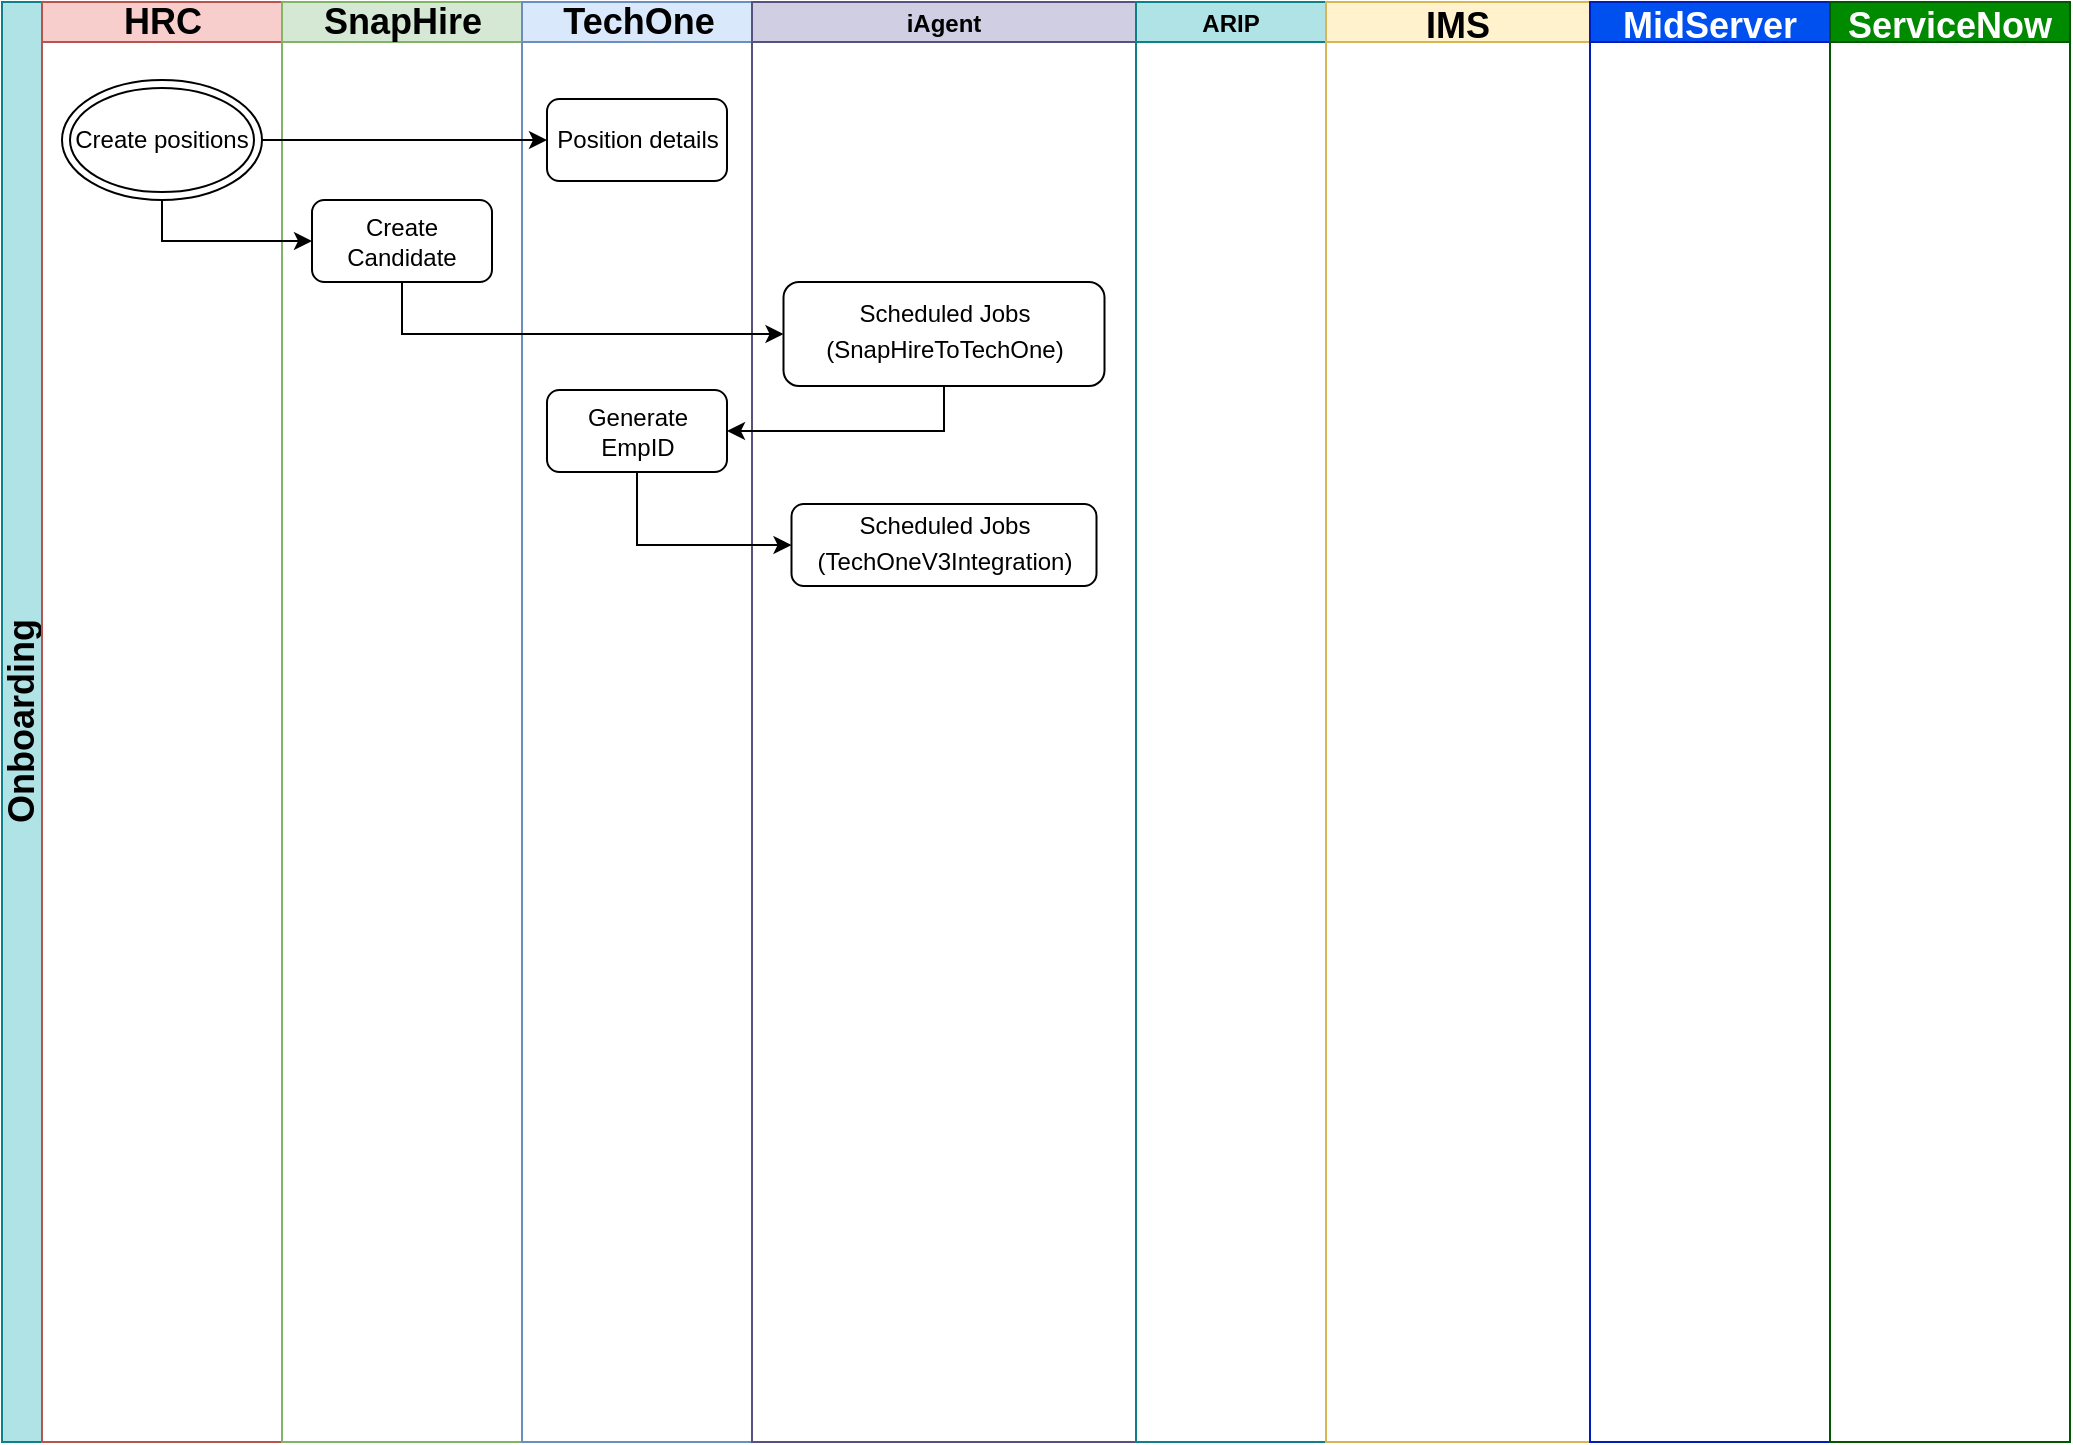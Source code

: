 <mxfile version="14.6.0" type="github">
  <diagram id="prtHgNgQTEPvFCAcTncT" name="Page-1">
    <mxGraphModel dx="981" dy="548" grid="0" gridSize="10" guides="1" tooltips="1" connect="1" arrows="1" fold="1" page="1" pageScale="1" pageWidth="1654" pageHeight="2336" background="#ffffff" math="0" shadow="0">
      <root>
        <mxCell id="0" />
        <mxCell id="1" parent="0" />
        <mxCell id="jQAMu5JfyhxZcwMKW61z-41" value="Onboarding" style="swimlane;html=1;childLayout=stackLayout;resizeParent=1;resizeParentMax=0;startSize=20;horizontal=0;horizontalStack=1;fillColor=#b0e3e6;strokeColor=#0e8088;fontSize=18;" vertex="1" parent="1">
          <mxGeometry x="82" y="90" width="1034" height="720" as="geometry" />
        </mxCell>
        <mxCell id="jQAMu5JfyhxZcwMKW61z-42" value="HRC" style="swimlane;html=1;startSize=20;fillColor=#f8cecc;strokeColor=#b85450;fontSize=18;" vertex="1" parent="jQAMu5JfyhxZcwMKW61z-41">
          <mxGeometry x="20" width="120" height="720" as="geometry" />
        </mxCell>
        <mxCell id="jQAMu5JfyhxZcwMKW61z-43" value="Create positions" style="ellipse;shape=doubleEllipse;whiteSpace=wrap;html=1;fontSize=12;" vertex="1" parent="jQAMu5JfyhxZcwMKW61z-42">
          <mxGeometry x="10" y="39" width="100" height="60" as="geometry" />
        </mxCell>
        <mxCell id="jQAMu5JfyhxZcwMKW61z-44" value="SnapHire" style="swimlane;html=1;startSize=20;fillColor=#d5e8d4;strokeColor=#82b366;fontSize=18;" vertex="1" parent="jQAMu5JfyhxZcwMKW61z-41">
          <mxGeometry x="140" width="120" height="720" as="geometry" />
        </mxCell>
        <mxCell id="jQAMu5JfyhxZcwMKW61z-45" value="Create Candidate" style="rounded=1;whiteSpace=wrap;html=1;fontSize=12;" vertex="1" parent="jQAMu5JfyhxZcwMKW61z-44">
          <mxGeometry x="15" y="99" width="90" height="41" as="geometry" />
        </mxCell>
        <mxCell id="jQAMu5JfyhxZcwMKW61z-46" value="TechOne" style="swimlane;html=1;startSize=20;fillColor=#dae8fc;strokeColor=#6c8ebf;fontSize=18;" vertex="1" parent="jQAMu5JfyhxZcwMKW61z-41">
          <mxGeometry x="260" width="115" height="720" as="geometry" />
        </mxCell>
        <mxCell id="jQAMu5JfyhxZcwMKW61z-47" value="Generate EmpID" style="rounded=1;whiteSpace=wrap;html=1;fontSize=12;" vertex="1" parent="jQAMu5JfyhxZcwMKW61z-46">
          <mxGeometry x="12.5" y="194" width="90" height="41" as="geometry" />
        </mxCell>
        <mxCell id="jQAMu5JfyhxZcwMKW61z-48" value="Position details" style="rounded=1;whiteSpace=wrap;html=1;fontSize=12;" vertex="1" parent="jQAMu5JfyhxZcwMKW61z-46">
          <mxGeometry x="12.5" y="48.5" width="90" height="41" as="geometry" />
        </mxCell>
        <mxCell id="jQAMu5JfyhxZcwMKW61z-49" style="edgeStyle=orthogonalEdgeStyle;rounded=0;orthogonalLoop=1;jettySize=auto;html=1;fontSize=12;entryX=0;entryY=0.5;entryDx=0;entryDy=0;" edge="1" parent="jQAMu5JfyhxZcwMKW61z-41" source="jQAMu5JfyhxZcwMKW61z-43" target="jQAMu5JfyhxZcwMKW61z-48">
          <mxGeometry relative="1" as="geometry" />
        </mxCell>
        <mxCell id="jQAMu5JfyhxZcwMKW61z-50" value="iAgent" style="swimlane;startSize=20;fontSize=12;fillColor=#d0cee2;strokeColor=#56517e;" vertex="1" parent="jQAMu5JfyhxZcwMKW61z-41">
          <mxGeometry x="375" width="192" height="720" as="geometry" />
        </mxCell>
        <mxCell id="jQAMu5JfyhxZcwMKW61z-51" value="Scheduled Jobs&lt;br&gt;&lt;table border=&quot;0&quot; cellpadding=&quot;0&quot; cellspacing=&quot;0&quot; width=&quot;135&quot; style=&quot;border-collapse: collapse ; width: 101pt&quot;&gt;&lt;tbody&gt;&lt;tr style=&quot;height: 15.0pt&quot;&gt;  &lt;td height=&quot;20&quot; width=&quot;135&quot; style=&quot;height: 15.0pt ; width: 101pt&quot;&gt;(SnapHireToTechOne)&lt;br&gt;&lt;/td&gt;&lt;/tr&gt;&lt;/tbody&gt;&lt;/table&gt;" style="rounded=1;whiteSpace=wrap;html=1;fontSize=12;" vertex="1" parent="jQAMu5JfyhxZcwMKW61z-50">
          <mxGeometry x="15.75" y="140" width="160.5" height="52" as="geometry" />
        </mxCell>
        <mxCell id="jQAMu5JfyhxZcwMKW61z-52" value="&lt;span&gt;Scheduled Jobs&lt;/span&gt;&lt;br&gt;&lt;table border=&quot;0&quot; cellpadding=&quot;0&quot; cellspacing=&quot;0&quot; width=&quot;135&quot; style=&quot;border-collapse: collapse ; width: 101pt&quot;&gt;&lt;tbody&gt;&lt;tr style=&quot;height: 15pt&quot;&gt;&lt;td height=&quot;20&quot; width=&quot;135&quot; style=&quot;height: 15pt ; width: 101pt&quot;&gt;(TechOneV3Integration)&lt;br&gt;&lt;/td&gt;&lt;/tr&gt;&lt;/tbody&gt;&lt;/table&gt;" style="rounded=1;whiteSpace=wrap;html=1;fontSize=12;" vertex="1" parent="jQAMu5JfyhxZcwMKW61z-50">
          <mxGeometry x="19.75" y="251" width="152.5" height="41" as="geometry" />
        </mxCell>
        <mxCell id="jQAMu5JfyhxZcwMKW61z-53" value="ARIP" style="swimlane;startSize=20;fontSize=12;fillColor=#b0e3e6;strokeColor=#0e8088;" vertex="1" parent="jQAMu5JfyhxZcwMKW61z-41">
          <mxGeometry x="567" width="95" height="720" as="geometry" />
        </mxCell>
        <mxCell id="jQAMu5JfyhxZcwMKW61z-54" value="IMS" style="swimlane;startSize=20;fillColor=#fff2cc;strokeColor=#d6b656;fontSize=18;" vertex="1" parent="jQAMu5JfyhxZcwMKW61z-41">
          <mxGeometry x="662" width="132" height="720" as="geometry" />
        </mxCell>
        <mxCell id="jQAMu5JfyhxZcwMKW61z-55" value="MidServer" style="swimlane;startSize=20;fillColor=#0050ef;strokeColor=#001DBC;fontColor=#ffffff;fontSize=18;" vertex="1" parent="jQAMu5JfyhxZcwMKW61z-41">
          <mxGeometry x="794" width="120" height="720" as="geometry" />
        </mxCell>
        <mxCell id="jQAMu5JfyhxZcwMKW61z-56" value="ServiceNow" style="swimlane;startSize=20;fillColor=#008a00;strokeColor=#005700;fontColor=#ffffff;fontSize=18;" vertex="1" parent="jQAMu5JfyhxZcwMKW61z-41">
          <mxGeometry x="914" width="120" height="720" as="geometry" />
        </mxCell>
        <mxCell id="jQAMu5JfyhxZcwMKW61z-57" style="edgeStyle=orthogonalEdgeStyle;rounded=0;orthogonalLoop=1;jettySize=auto;html=1;entryX=0;entryY=0.5;entryDx=0;entryDy=0;fontSize=12;exitX=0.5;exitY=1;exitDx=0;exitDy=0;" edge="1" parent="jQAMu5JfyhxZcwMKW61z-41" source="jQAMu5JfyhxZcwMKW61z-43" target="jQAMu5JfyhxZcwMKW61z-45">
          <mxGeometry relative="1" as="geometry" />
        </mxCell>
        <mxCell id="jQAMu5JfyhxZcwMKW61z-58" style="edgeStyle=orthogonalEdgeStyle;rounded=0;orthogonalLoop=1;jettySize=auto;html=1;fontSize=12;exitX=0.5;exitY=1;exitDx=0;exitDy=0;" edge="1" parent="jQAMu5JfyhxZcwMKW61z-41" source="jQAMu5JfyhxZcwMKW61z-45" target="jQAMu5JfyhxZcwMKW61z-51">
          <mxGeometry relative="1" as="geometry" />
        </mxCell>
        <mxCell id="jQAMu5JfyhxZcwMKW61z-59" style="edgeStyle=orthogonalEdgeStyle;rounded=0;orthogonalLoop=1;jettySize=auto;html=1;entryX=1;entryY=0.5;entryDx=0;entryDy=0;fontSize=12;exitX=0.5;exitY=1;exitDx=0;exitDy=0;" edge="1" parent="jQAMu5JfyhxZcwMKW61z-41" source="jQAMu5JfyhxZcwMKW61z-51" target="jQAMu5JfyhxZcwMKW61z-47">
          <mxGeometry relative="1" as="geometry" />
        </mxCell>
        <mxCell id="jQAMu5JfyhxZcwMKW61z-60" style="edgeStyle=orthogonalEdgeStyle;rounded=0;orthogonalLoop=1;jettySize=auto;html=1;entryX=0;entryY=0.5;entryDx=0;entryDy=0;fontSize=12;exitX=0.5;exitY=1;exitDx=0;exitDy=0;" edge="1" parent="jQAMu5JfyhxZcwMKW61z-41" source="jQAMu5JfyhxZcwMKW61z-47" target="jQAMu5JfyhxZcwMKW61z-52">
          <mxGeometry relative="1" as="geometry" />
        </mxCell>
      </root>
    </mxGraphModel>
  </diagram>
</mxfile>
